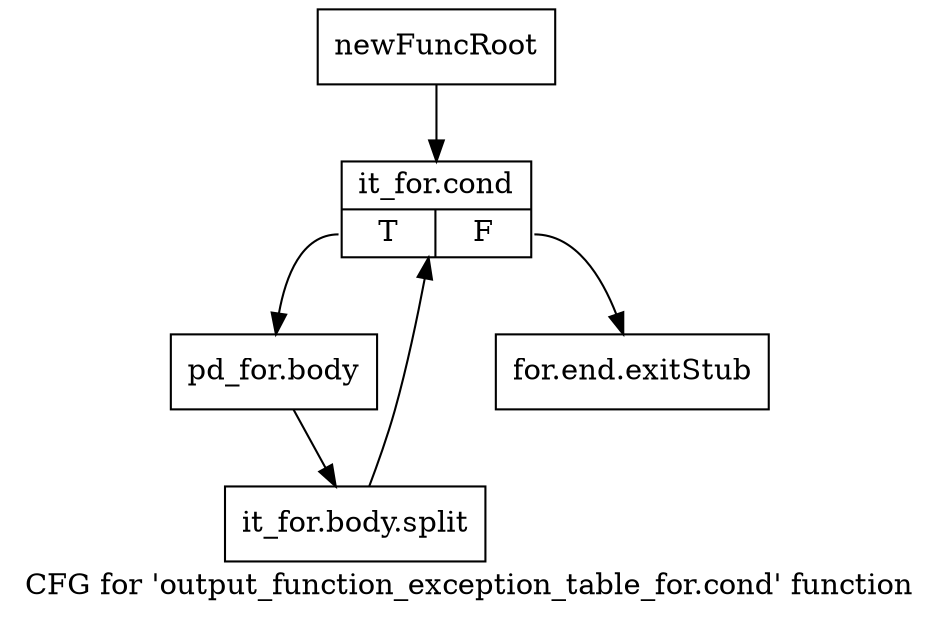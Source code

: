 digraph "CFG for 'output_function_exception_table_for.cond' function" {
	label="CFG for 'output_function_exception_table_for.cond' function";

	Node0xacc3f40 [shape=record,label="{newFuncRoot}"];
	Node0xacc3f40 -> Node0xacc4430;
	Node0xacc43e0 [shape=record,label="{for.end.exitStub}"];
	Node0xacc4430 [shape=record,label="{it_for.cond|{<s0>T|<s1>F}}"];
	Node0xacc4430:s0 -> Node0xacc4480;
	Node0xacc4430:s1 -> Node0xacc43e0;
	Node0xacc4480 [shape=record,label="{pd_for.body}"];
	Node0xacc4480 -> Node0xf3e5df0;
	Node0xf3e5df0 [shape=record,label="{it_for.body.split}"];
	Node0xf3e5df0 -> Node0xacc4430;
}
